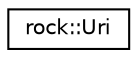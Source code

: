 digraph "类继承关系图"
{
 // LATEX_PDF_SIZE
  edge [fontname="Helvetica",fontsize="10",labelfontname="Helvetica",labelfontsize="10"];
  node [fontname="Helvetica",fontsize="10",shape=record];
  rankdir="LR";
  Node0 [label="rock::Uri",height=0.2,width=0.4,color="black", fillcolor="white", style="filled",URL="$classrock_1_1Uri.html",tooltip="URI类"];
}
